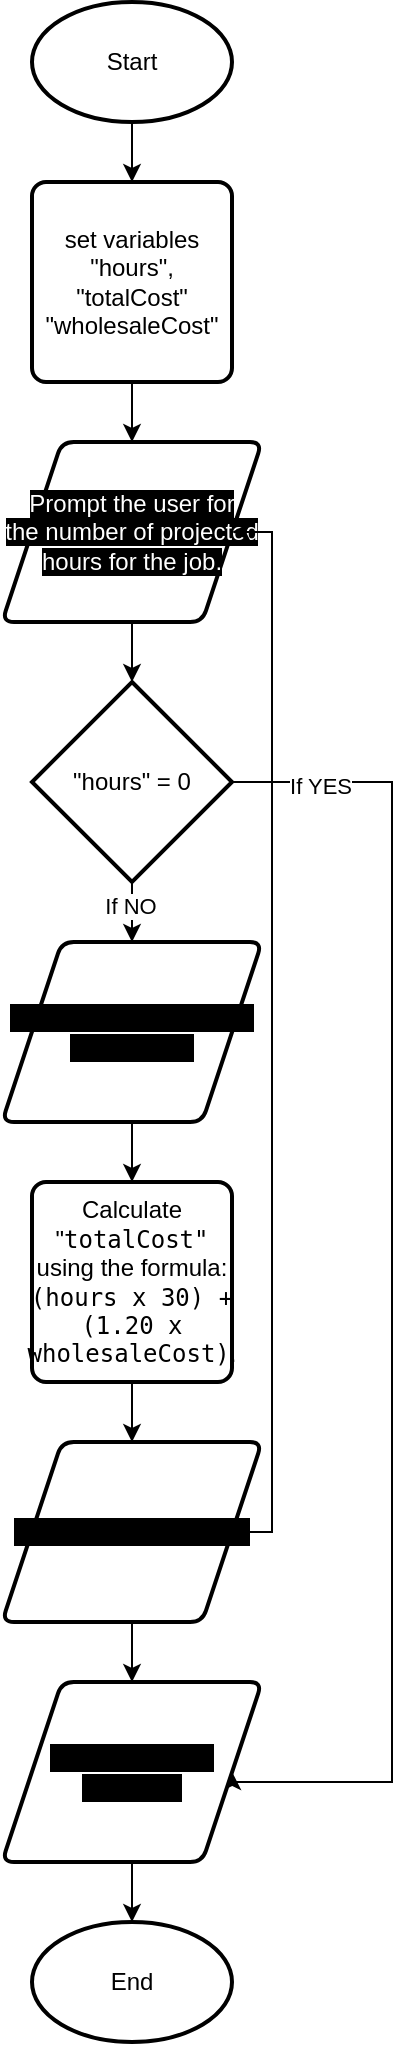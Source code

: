 <mxfile version="28.1.2">
  <diagram name="Page-1" id="NOPK2VGYdvtYXmuGsUdg">
    <mxGraphModel dx="2056" dy="1190" grid="1" gridSize="10" guides="1" tooltips="1" connect="1" arrows="1" fold="1" page="1" pageScale="1" pageWidth="850" pageHeight="1100" math="0" shadow="0">
      <root>
        <mxCell id="0" />
        <mxCell id="1" parent="0" />
        <mxCell id="85daqsb3lm-STjHNZYiB-15" value="" style="edgeStyle=orthogonalEdgeStyle;rounded=0;orthogonalLoop=1;jettySize=auto;html=1;" edge="1" parent="1" source="85daqsb3lm-STjHNZYiB-1" target="85daqsb3lm-STjHNZYiB-14">
          <mxGeometry relative="1" as="geometry" />
        </mxCell>
        <mxCell id="85daqsb3lm-STjHNZYiB-1" value="Start" style="strokeWidth=2;html=1;shape=mxgraph.flowchart.start_1;whiteSpace=wrap;" vertex="1" parent="1">
          <mxGeometry x="350" y="10" width="100" height="60" as="geometry" />
        </mxCell>
        <mxCell id="85daqsb3lm-STjHNZYiB-6" value="" style="edgeStyle=orthogonalEdgeStyle;rounded=0;orthogonalLoop=1;jettySize=auto;html=1;" edge="1" parent="1" source="85daqsb3lm-STjHNZYiB-3" target="85daqsb3lm-STjHNZYiB-5">
          <mxGeometry relative="1" as="geometry" />
        </mxCell>
        <mxCell id="85daqsb3lm-STjHNZYiB-3" value="&lt;font style=&quot;color: rgb(255, 255, 255); background-color: rgb(0, 0, 0);&quot;&gt;Prompt the user for the&amp;nbsp;number of projected hours for the job.&lt;/font&gt;" style="shape=parallelogram;html=1;strokeWidth=2;perimeter=parallelogramPerimeter;whiteSpace=wrap;rounded=1;arcSize=12;size=0.23;" vertex="1" parent="1">
          <mxGeometry x="335" y="230" width="130" height="90" as="geometry" />
        </mxCell>
        <mxCell id="85daqsb3lm-STjHNZYiB-8" value="" style="edgeStyle=orthogonalEdgeStyle;rounded=0;orthogonalLoop=1;jettySize=auto;html=1;" edge="1" parent="1" source="85daqsb3lm-STjHNZYiB-5" target="85daqsb3lm-STjHNZYiB-7">
          <mxGeometry relative="1" as="geometry" />
        </mxCell>
        <mxCell id="85daqsb3lm-STjHNZYiB-9" value="If NO" style="edgeLabel;html=1;align=center;verticalAlign=middle;resizable=0;points=[];" vertex="1" connectable="0" parent="85daqsb3lm-STjHNZYiB-8">
          <mxGeometry x="-0.525" y="-1" relative="1" as="geometry">
            <mxPoint as="offset" />
          </mxGeometry>
        </mxCell>
        <mxCell id="85daqsb3lm-STjHNZYiB-24" style="edgeStyle=orthogonalEdgeStyle;rounded=0;orthogonalLoop=1;jettySize=auto;html=1;exitX=1;exitY=0.5;exitDx=0;exitDy=0;exitPerimeter=0;entryX=1;entryY=0.5;entryDx=0;entryDy=0;" edge="1" parent="1" source="85daqsb3lm-STjHNZYiB-5" target="85daqsb3lm-STjHNZYiB-21">
          <mxGeometry relative="1" as="geometry">
            <Array as="points">
              <mxPoint x="530" y="400" />
              <mxPoint x="530" y="900" />
              <mxPoint x="450" y="900" />
            </Array>
          </mxGeometry>
        </mxCell>
        <mxCell id="85daqsb3lm-STjHNZYiB-25" value="If YES" style="edgeLabel;html=1;align=center;verticalAlign=middle;resizable=0;points=[];" vertex="1" connectable="0" parent="85daqsb3lm-STjHNZYiB-24">
          <mxGeometry x="-0.868" y="-2" relative="1" as="geometry">
            <mxPoint as="offset" />
          </mxGeometry>
        </mxCell>
        <mxCell id="85daqsb3lm-STjHNZYiB-5" value="&quot;hours&quot; = 0" style="strokeWidth=2;html=1;shape=mxgraph.flowchart.decision;whiteSpace=wrap;" vertex="1" parent="1">
          <mxGeometry x="350" y="350" width="100" height="100" as="geometry" />
        </mxCell>
        <mxCell id="85daqsb3lm-STjHNZYiB-13" value="" style="edgeStyle=orthogonalEdgeStyle;rounded=0;orthogonalLoop=1;jettySize=auto;html=1;" edge="1" parent="1" source="85daqsb3lm-STjHNZYiB-7" target="85daqsb3lm-STjHNZYiB-12">
          <mxGeometry relative="1" as="geometry" />
        </mxCell>
        <mxCell id="85daqsb3lm-STjHNZYiB-7" value="&lt;span style=&quot;background-color: rgb(0, 0, 0);&quot;&gt;Get the wholesale cost of materials&lt;/span&gt;" style="shape=parallelogram;html=1;strokeWidth=2;perimeter=parallelogramPerimeter;whiteSpace=wrap;rounded=1;arcSize=12;size=0.23;" vertex="1" parent="1">
          <mxGeometry x="335" y="480" width="130" height="90" as="geometry" />
        </mxCell>
        <mxCell id="85daqsb3lm-STjHNZYiB-19" value="" style="edgeStyle=orthogonalEdgeStyle;rounded=0;orthogonalLoop=1;jettySize=auto;html=1;" edge="1" parent="1" source="85daqsb3lm-STjHNZYiB-12" target="85daqsb3lm-STjHNZYiB-18">
          <mxGeometry relative="1" as="geometry" />
        </mxCell>
        <mxCell id="85daqsb3lm-STjHNZYiB-12" value="&lt;span class=&quot;selected&quot;&gt;Calculate &quot;&lt;/span&gt;&lt;code&gt;totalCost&quot;&lt;/code&gt;&lt;span class=&quot;selected&quot;&gt; using the formula: &lt;/span&gt;&lt;code&gt;(hours x 30) + (1.20 x wholesaleCost)&lt;/code&gt;&lt;span class=&quot;selected&quot;&gt;.&lt;/span&gt;" style="rounded=1;whiteSpace=wrap;html=1;absoluteArcSize=1;arcSize=14;strokeWidth=2;" vertex="1" parent="1">
          <mxGeometry x="350" y="600" width="100" height="100" as="geometry" />
        </mxCell>
        <mxCell id="85daqsb3lm-STjHNZYiB-16" value="" style="edgeStyle=orthogonalEdgeStyle;rounded=0;orthogonalLoop=1;jettySize=auto;html=1;" edge="1" parent="1" source="85daqsb3lm-STjHNZYiB-14" target="85daqsb3lm-STjHNZYiB-3">
          <mxGeometry relative="1" as="geometry" />
        </mxCell>
        <mxCell id="85daqsb3lm-STjHNZYiB-14" value="set variables &quot;hours&quot;, &quot;totalCost&quot; &quot;wholesaleCost&quot;" style="rounded=1;whiteSpace=wrap;html=1;absoluteArcSize=1;arcSize=14;strokeWidth=2;" vertex="1" parent="1">
          <mxGeometry x="350" y="100" width="100" height="100" as="geometry" />
        </mxCell>
        <mxCell id="85daqsb3lm-STjHNZYiB-20" style="edgeStyle=orthogonalEdgeStyle;rounded=0;orthogonalLoop=1;jettySize=auto;html=1;exitX=1;exitY=0.5;exitDx=0;exitDy=0;entryX=1;entryY=0.5;entryDx=0;entryDy=0;" edge="1" parent="1" source="85daqsb3lm-STjHNZYiB-18" target="85daqsb3lm-STjHNZYiB-3">
          <mxGeometry relative="1" as="geometry">
            <Array as="points">
              <mxPoint x="470" y="775" />
              <mxPoint x="470" y="275" />
            </Array>
          </mxGeometry>
        </mxCell>
        <mxCell id="85daqsb3lm-STjHNZYiB-27" value="" style="edgeStyle=orthogonalEdgeStyle;rounded=0;orthogonalLoop=1;jettySize=auto;html=1;" edge="1" parent="1" source="85daqsb3lm-STjHNZYiB-18" target="85daqsb3lm-STjHNZYiB-21">
          <mxGeometry relative="1" as="geometry" />
        </mxCell>
        <mxCell id="85daqsb3lm-STjHNZYiB-18" value="&lt;span style=&quot;background-color: rgb(0, 0, 0);&quot;&gt;Display the &quot;totalCost&quot;&lt;/span&gt;" style="shape=parallelogram;html=1;strokeWidth=2;perimeter=parallelogramPerimeter;whiteSpace=wrap;rounded=1;arcSize=12;size=0.23;" vertex="1" parent="1">
          <mxGeometry x="335" y="730" width="130" height="90" as="geometry" />
        </mxCell>
        <mxCell id="85daqsb3lm-STjHNZYiB-28" value="" style="edgeStyle=orthogonalEdgeStyle;rounded=0;orthogonalLoop=1;jettySize=auto;html=1;" edge="1" parent="1" source="85daqsb3lm-STjHNZYiB-21" target="85daqsb3lm-STjHNZYiB-26">
          <mxGeometry relative="1" as="geometry" />
        </mxCell>
        <mxCell id="85daqsb3lm-STjHNZYiB-21" value="&lt;span style=&quot;background-color: rgb(0, 0, 0);&quot;&gt;Display &quot;End of Program&quot;&lt;/span&gt;" style="shape=parallelogram;html=1;strokeWidth=2;perimeter=parallelogramPerimeter;whiteSpace=wrap;rounded=1;arcSize=12;size=0.23;" vertex="1" parent="1">
          <mxGeometry x="335" y="850" width="130" height="90" as="geometry" />
        </mxCell>
        <mxCell id="85daqsb3lm-STjHNZYiB-26" value="End" style="strokeWidth=2;html=1;shape=mxgraph.flowchart.start_1;whiteSpace=wrap;" vertex="1" parent="1">
          <mxGeometry x="350" y="970" width="100" height="60" as="geometry" />
        </mxCell>
      </root>
    </mxGraphModel>
  </diagram>
</mxfile>
